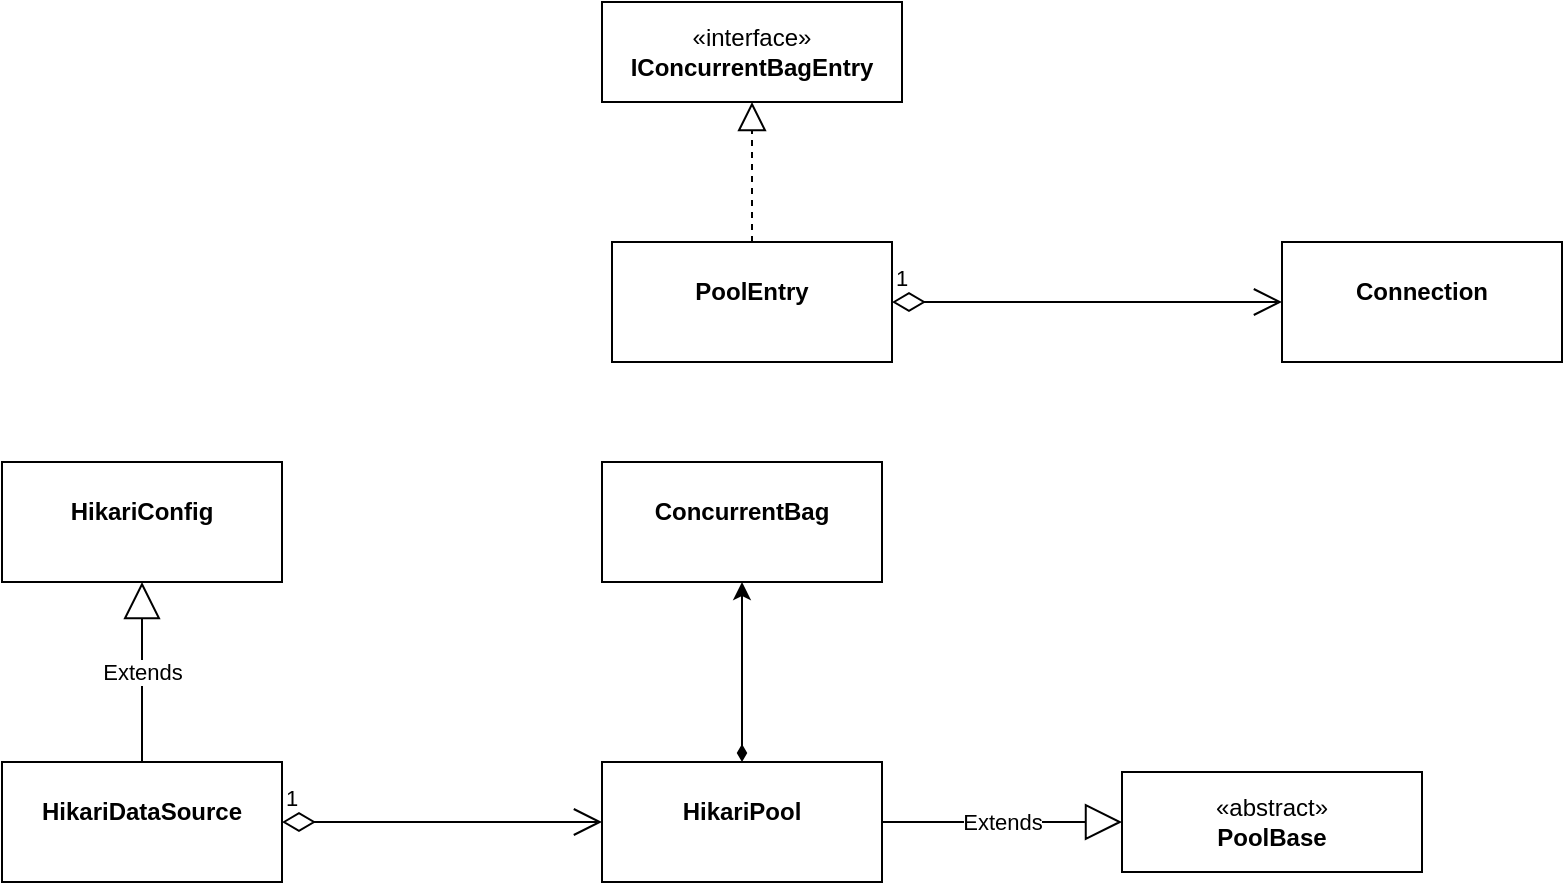<mxfile version="24.2.1" type="github" pages="2">
  <diagram name="继承关系" id="Ao6GckLbddUeRnAB5THA">
    <mxGraphModel dx="1050" dy="557" grid="1" gridSize="10" guides="1" tooltips="1" connect="1" arrows="1" fold="1" page="1" pageScale="1" pageWidth="827" pageHeight="1169" math="0" shadow="0">
      <root>
        <mxCell id="0" />
        <mxCell id="1" parent="0" />
        <mxCell id="X7djAELoI4mjVvjGVqqI-1" value="«interface»&lt;br&gt;&lt;b&gt;IConcurrentBagEntry&lt;/b&gt;" style="html=1;whiteSpace=wrap;" vertex="1" parent="1">
          <mxGeometry x="310" width="150" height="50" as="geometry" />
        </mxCell>
        <mxCell id="X7djAELoI4mjVvjGVqqI-12" value="&lt;p style=&quot;margin:0px;margin-top:4px;text-align:center;&quot;&gt;&lt;br&gt;&lt;b&gt;PoolEntry&lt;/b&gt;&lt;/p&gt;" style="verticalAlign=top;align=left;overflow=fill;html=1;whiteSpace=wrap;" vertex="1" parent="1">
          <mxGeometry x="315" y="120" width="140" height="60" as="geometry" />
        </mxCell>
        <mxCell id="X7djAELoI4mjVvjGVqqI-13" value="&lt;p style=&quot;margin:0px;margin-top:4px;text-align:center;&quot;&gt;&lt;br&gt;&lt;b&gt;Connection&lt;/b&gt;&lt;/p&gt;" style="verticalAlign=top;align=left;overflow=fill;html=1;whiteSpace=wrap;" vertex="1" parent="1">
          <mxGeometry x="650" y="120" width="140" height="60" as="geometry" />
        </mxCell>
        <mxCell id="X7djAELoI4mjVvjGVqqI-16" value="&lt;p style=&quot;margin:0px;margin-top:4px;text-align:center;&quot;&gt;&lt;br&gt;&lt;b&gt;HikariConfig&lt;/b&gt;&lt;/p&gt;" style="verticalAlign=top;align=left;overflow=fill;html=1;whiteSpace=wrap;" vertex="1" parent="1">
          <mxGeometry x="10" y="230" width="140" height="60" as="geometry" />
        </mxCell>
        <mxCell id="X7djAELoI4mjVvjGVqqI-17" value="&lt;p style=&quot;margin:0px;margin-top:4px;text-align:center;&quot;&gt;&lt;br&gt;&lt;b&gt;HikariDataSource&lt;/b&gt;&lt;/p&gt;" style="verticalAlign=top;align=left;overflow=fill;html=1;whiteSpace=wrap;" vertex="1" parent="1">
          <mxGeometry x="10" y="380" width="140" height="60" as="geometry" />
        </mxCell>
        <mxCell id="X7djAELoI4mjVvjGVqqI-18" value="&lt;p style=&quot;margin:0px;margin-top:4px;text-align:center;&quot;&gt;&lt;br&gt;&lt;b&gt;ConcurrentBag&lt;/b&gt;&lt;/p&gt;" style="verticalAlign=top;align=left;overflow=fill;html=1;whiteSpace=wrap;" vertex="1" parent="1">
          <mxGeometry x="310" y="230" width="140" height="60" as="geometry" />
        </mxCell>
        <mxCell id="X7djAELoI4mjVvjGVqqI-20" value="Extends" style="endArrow=block;endSize=16;endFill=0;html=1;rounded=0;exitX=0.5;exitY=0;exitDx=0;exitDy=0;entryX=0.5;entryY=1;entryDx=0;entryDy=0;" edge="1" parent="1" source="X7djAELoI4mjVvjGVqqI-17" target="X7djAELoI4mjVvjGVqqI-16">
          <mxGeometry width="160" relative="1" as="geometry">
            <mxPoint x="5" y="320" as="sourcePoint" />
            <mxPoint x="185" y="320" as="targetPoint" />
          </mxGeometry>
        </mxCell>
        <mxCell id="X7djAELoI4mjVvjGVqqI-21" value="1" style="endArrow=open;html=1;endSize=12;startArrow=diamondThin;startSize=14;startFill=0;edgeStyle=orthogonalEdgeStyle;align=left;verticalAlign=bottom;rounded=0;exitX=1;exitY=0.5;exitDx=0;exitDy=0;entryX=0;entryY=0.5;entryDx=0;entryDy=0;" edge="1" parent="1" source="X7djAELoI4mjVvjGVqqI-12" target="X7djAELoI4mjVvjGVqqI-13">
          <mxGeometry x="-1" y="3" relative="1" as="geometry">
            <mxPoint x="490" y="180" as="sourcePoint" />
            <mxPoint x="650" y="180" as="targetPoint" />
          </mxGeometry>
        </mxCell>
        <mxCell id="X7djAELoI4mjVvjGVqqI-22" value="" style="endArrow=block;dashed=1;endFill=0;endSize=12;html=1;rounded=0;exitX=0.5;exitY=0;exitDx=0;exitDy=0;entryX=0.5;entryY=1;entryDx=0;entryDy=0;" edge="1" parent="1" source="X7djAELoI4mjVvjGVqqI-12" target="X7djAELoI4mjVvjGVqqI-1">
          <mxGeometry width="160" relative="1" as="geometry">
            <mxPoint x="470" y="90" as="sourcePoint" />
            <mxPoint x="630" y="90" as="targetPoint" />
          </mxGeometry>
        </mxCell>
        <mxCell id="X7djAELoI4mjVvjGVqqI-23" value="1" style="endArrow=open;html=1;endSize=12;startArrow=diamondThin;startSize=14;startFill=0;edgeStyle=orthogonalEdgeStyle;align=left;verticalAlign=bottom;rounded=0;exitX=1;exitY=0.5;exitDx=0;exitDy=0;entryX=0;entryY=0.5;entryDx=0;entryDy=0;" edge="1" parent="1" source="X7djAELoI4mjVvjGVqqI-17" target="X7djAELoI4mjVvjGVqqI-25">
          <mxGeometry x="-1" y="3" relative="1" as="geometry">
            <mxPoint x="165" y="409.5" as="sourcePoint" />
            <mxPoint x="330" y="410" as="targetPoint" />
          </mxGeometry>
        </mxCell>
        <mxCell id="X7djAELoI4mjVvjGVqqI-29" style="edgeStyle=orthogonalEdgeStyle;rounded=0;orthogonalLoop=1;jettySize=auto;html=1;exitX=0.5;exitY=0;exitDx=0;exitDy=0;entryX=0.5;entryY=1;entryDx=0;entryDy=0;startArrow=diamondThin;startFill=1;" edge="1" parent="1" source="X7djAELoI4mjVvjGVqqI-25" target="X7djAELoI4mjVvjGVqqI-18">
          <mxGeometry relative="1" as="geometry" />
        </mxCell>
        <mxCell id="X7djAELoI4mjVvjGVqqI-25" value="&lt;p style=&quot;margin:0px;margin-top:4px;text-align:center;&quot;&gt;&lt;br&gt;&lt;b&gt;HikariPool&lt;/b&gt;&lt;/p&gt;" style="verticalAlign=top;align=left;overflow=fill;html=1;whiteSpace=wrap;" vertex="1" parent="1">
          <mxGeometry x="310" y="380" width="140" height="60" as="geometry" />
        </mxCell>
        <mxCell id="X7djAELoI4mjVvjGVqqI-26" value="«abstract»&lt;br&gt;&lt;b&gt;PoolBase&lt;/b&gt;" style="html=1;whiteSpace=wrap;" vertex="1" parent="1">
          <mxGeometry x="570" y="385" width="150" height="50" as="geometry" />
        </mxCell>
        <mxCell id="X7djAELoI4mjVvjGVqqI-27" value="Extends" style="endArrow=block;endSize=16;endFill=0;html=1;rounded=0;exitX=1;exitY=0.5;exitDx=0;exitDy=0;entryX=0;entryY=0.5;entryDx=0;entryDy=0;" edge="1" parent="1" source="X7djAELoI4mjVvjGVqqI-25" target="X7djAELoI4mjVvjGVqqI-26">
          <mxGeometry width="160" relative="1" as="geometry">
            <mxPoint x="390" y="460" as="sourcePoint" />
            <mxPoint x="550" y="460" as="targetPoint" />
          </mxGeometry>
        </mxCell>
      </root>
    </mxGraphModel>
  </diagram>
  <diagram id="UKKDm44GWge5Y3tY6Zo_" name="第 2 页">
    <mxGraphModel dx="1500" dy="796" grid="1" gridSize="10" guides="1" tooltips="1" connect="1" arrows="1" fold="1" page="1" pageScale="1" pageWidth="1600" pageHeight="1500" math="0" shadow="0">
      <root>
        <mxCell id="0" />
        <mxCell id="1" parent="0" />
        <mxCell id="tbKXx8si0z0ONCbY8_ne-24" value="" style="rounded=0;whiteSpace=wrap;html=1;" vertex="1" parent="1">
          <mxGeometry x="40" y="690" width="510" height="290" as="geometry" />
        </mxCell>
        <mxCell id="tbKXx8si0z0ONCbY8_ne-8" value="" style="rounded=0;whiteSpace=wrap;html=1;" vertex="1" parent="1">
          <mxGeometry x="40" y="60" width="620" height="560" as="geometry" />
        </mxCell>
        <mxCell id="tbKXx8si0z0ONCbY8_ne-9" value="&lt;b&gt;HikariPool&lt;/b&gt;" style="text;html=1;align=center;verticalAlign=middle;whiteSpace=wrap;rounded=0;" vertex="1" parent="1">
          <mxGeometry x="320" y="70" width="60" height="30" as="geometry" />
        </mxCell>
        <mxCell id="tbKXx8si0z0ONCbY8_ne-10" value="ConcurrentBag&amp;lt;PoolEntry&amp;gt;&lt;div&gt;&lt;b&gt;concurrentBag&lt;/b&gt;&lt;/div&gt;" style="rounded=0;whiteSpace=wrap;html=1;" vertex="1" parent="1">
          <mxGeometry x="62.5" y="110" width="180" height="60" as="geometry" />
        </mxCell>
        <mxCell id="tbKXx8si0z0ONCbY8_ne-11" value="&lt;div&gt;core=1, max=1, queueSize=maxPoolSize&lt;/div&gt;&lt;b&gt;addConnectionExecutor&lt;/b&gt;&lt;div&gt;&lt;font color=&quot;#1d672a&quot;&gt;异步增加连接&lt;/font&gt;&lt;/div&gt;" style="rounded=0;whiteSpace=wrap;html=1;" vertex="1" parent="1">
          <mxGeometry x="62.5" y="200" width="217.5" height="60" as="geometry" />
        </mxCell>
        <mxCell id="tbKXx8si0z0ONCbY8_ne-12" value="&lt;div&gt;core=1, max=1, queueSize=maxPoolSize&lt;/div&gt;&lt;b&gt;closeConnectionExecutor&lt;/b&gt;&lt;div&gt;&lt;font color=&quot;#f20202&quot;&gt;异步关闭连接，满足条件时创建增加新连接的任务&lt;/font&gt;&lt;/div&gt;" style="rounded=0;whiteSpace=wrap;html=1;" vertex="1" parent="1">
          <mxGeometry x="340" y="200" width="267.5" height="60" as="geometry" />
        </mxCell>
        <mxCell id="tbKXx8si0z0ONCbY8_ne-20" style="edgeStyle=orthogonalEdgeStyle;rounded=0;orthogonalLoop=1;jettySize=auto;html=1;exitX=1;exitY=0.5;exitDx=0;exitDy=0;entryX=0;entryY=0.5;entryDx=0;entryDy=0;" edge="1" parent="1" source="tbKXx8si0z0ONCbY8_ne-13" target="tbKXx8si0z0ONCbY8_ne-14">
          <mxGeometry relative="1" as="geometry" />
        </mxCell>
        <mxCell id="tbKXx8si0z0ONCbY8_ne-21" style="edgeStyle=orthogonalEdgeStyle;rounded=0;orthogonalLoop=1;jettySize=auto;html=1;exitX=1;exitY=0.5;exitDx=0;exitDy=0;entryX=0;entryY=0.5;entryDx=0;entryDy=0;" edge="1" parent="1" source="tbKXx8si0z0ONCbY8_ne-13" target="tbKXx8si0z0ONCbY8_ne-15">
          <mxGeometry relative="1" as="geometry" />
        </mxCell>
        <mxCell id="tbKXx8si0z0ONCbY8_ne-22" style="edgeStyle=orthogonalEdgeStyle;rounded=0;orthogonalLoop=1;jettySize=auto;html=1;exitX=1;exitY=0.5;exitDx=0;exitDy=0;entryX=0;entryY=0.5;entryDx=0;entryDy=0;" edge="1" parent="1" source="tbKXx8si0z0ONCbY8_ne-13" target="tbKXx8si0z0ONCbY8_ne-16">
          <mxGeometry relative="1" as="geometry" />
        </mxCell>
        <mxCell id="tbKXx8si0z0ONCbY8_ne-23" style="edgeStyle=orthogonalEdgeStyle;rounded=0;orthogonalLoop=1;jettySize=auto;html=1;exitX=1;exitY=0.5;exitDx=0;exitDy=0;entryX=0;entryY=0.5;entryDx=0;entryDy=0;" edge="1" parent="1" source="tbKXx8si0z0ONCbY8_ne-13" target="tbKXx8si0z0ONCbY8_ne-17">
          <mxGeometry relative="1" as="geometry" />
        </mxCell>
        <mxCell id="tbKXx8si0z0ONCbY8_ne-13" value="&lt;div&gt;core=1&lt;/div&gt;&lt;b&gt;houseKeepingExecutorService&lt;/b&gt;" style="rounded=0;whiteSpace=wrap;html=1;" vertex="1" parent="1">
          <mxGeometry x="62.5" y="420" width="217.5" height="70" as="geometry" />
        </mxCell>
        <mxCell id="tbKXx8si0z0ONCbY8_ne-14" value="&lt;div&gt;&lt;font color=&quot;#f60404&quot;&gt;条件：keepaliveTime &amp;gt; 0&lt;/font&gt;&lt;/div&gt;&lt;div&gt;&lt;b&gt;KeepaliveTask&lt;/b&gt;&lt;/div&gt;间隔keepaliveTime定时对连接探活" style="rounded=0;whiteSpace=wrap;html=1;align=center;" vertex="1" parent="1">
          <mxGeometry x="370" y="270" width="200" height="60" as="geometry" />
        </mxCell>
        <mxCell id="tbKXx8si0z0ONCbY8_ne-15" value="&lt;div&gt;&lt;font color=&quot;#f60404&quot;&gt;条件：maxLifeTime &amp;gt; 0&lt;/font&gt;&lt;/div&gt;&lt;div&gt;&lt;b&gt;maxLifeTimeTask&lt;/b&gt;&lt;/div&gt;间隔maxLifetime对连接打上evicted" style="rounded=0;whiteSpace=wrap;html=1;align=center;" vertex="1" parent="1">
          <mxGeometry x="370" y="350" width="200" height="60" as="geometry" />
        </mxCell>
        <mxCell id="tbKXx8si0z0ONCbY8_ne-16" value="&lt;div&gt;&lt;font color=&quot;#f60404&quot;&gt;条件：leakDetectionThreshold &amp;gt; 0&lt;/font&gt;&lt;/div&gt;&lt;div&gt;&lt;b&gt;ProxyLeakTask&lt;/b&gt;&lt;/div&gt;间隔leakDetectionThreshold对连接进行泄漏检测" style="rounded=0;whiteSpace=wrap;html=1;align=center;" vertex="1" parent="1">
          <mxGeometry x="370" y="440" width="200" height="60" as="geometry" />
        </mxCell>
        <mxCell id="tbKXx8si0z0ONCbY8_ne-17" value="&lt;div&gt;&lt;b style=&quot;background-color: initial;&quot;&gt;HouseKeeper&lt;/b&gt;&lt;br&gt;&lt;/div&gt;默认间隔30秒：&lt;div&gt;给超出idleTimeout的空闲连接打上evicted&lt;/div&gt;&lt;div&gt;&lt;span style=&quot;background-color: initial;&quot;&gt;fillPool尝试保持连接池中的空闲连接数=minimumPoolSize&lt;/span&gt;&lt;/div&gt;" style="rounded=0;whiteSpace=wrap;html=1;align=center;" vertex="1" parent="1">
          <mxGeometry x="370" y="530" width="240" height="80" as="geometry" />
        </mxCell>
        <mxCell id="tbKXx8si0z0ONCbY8_ne-25" value="&lt;b&gt;ConcurrentBag&lt;/b&gt;" style="text;html=1;align=center;verticalAlign=middle;whiteSpace=wrap;rounded=0;" vertex="1" parent="1">
          <mxGeometry x="42.5" y="700" width="85" height="30" as="geometry" />
        </mxCell>
        <mxCell id="tbKXx8si0z0ONCbY8_ne-26" value="ThreadLocal&amp;lt;List&amp;lt;Object&amp;gt;&amp;gt;&lt;div&gt;&lt;b&gt;threadList&lt;/b&gt;&lt;/div&gt;" style="rounded=0;whiteSpace=wrap;html=1;" vertex="1" parent="1">
          <mxGeometry x="47.5" y="780" width="180" height="60" as="geometry" />
        </mxCell>
        <mxCell id="tbKXx8si0z0ONCbY8_ne-27" value="&lt;div&gt;CopyOnWriteList&amp;lt;PoolEntry&amp;gt;&lt;/div&gt;&lt;div&gt;&lt;b&gt;sharedList&lt;/b&gt;&lt;/div&gt;" style="rounded=0;whiteSpace=wrap;html=1;" vertex="1" parent="1">
          <mxGeometry x="350" y="780" width="180" height="60" as="geometry" />
        </mxCell>
        <mxCell id="tbKXx8si0z0ONCbY8_ne-28" value="&lt;div&gt;SynchronousQueue&amp;lt;PoolEntry&amp;gt;&lt;/div&gt;&lt;div&gt;&lt;b&gt;handOffQueue&lt;/b&gt;&lt;/div&gt;" style="rounded=0;whiteSpace=wrap;html=1;" vertex="1" parent="1">
          <mxGeometry x="47.5" y="916" width="290" height="60" as="geometry" />
        </mxCell>
        <mxCell id="tbKXx8si0z0ONCbY8_ne-29" value="AtomicInteger&lt;div&gt;&lt;b&gt;waiters&lt;/b&gt;&lt;/div&gt;" style="ellipse;whiteSpace=wrap;html=1;" vertex="1" parent="1">
          <mxGeometry x="410" y="890" width="120" height="80" as="geometry" />
        </mxCell>
        <mxCell id="tbKXx8si0z0ONCbY8_ne-62" style="edgeStyle=orthogonalEdgeStyle;rounded=0;orthogonalLoop=1;jettySize=auto;html=1;exitX=1;exitY=0.5;exitDx=0;exitDy=0;entryX=0.5;entryY=0;entryDx=0;entryDy=0;" edge="1" parent="1" source="tbKXx8si0z0ONCbY8_ne-46" target="tbKXx8si0z0ONCbY8_ne-27">
          <mxGeometry relative="1" as="geometry" />
        </mxCell>
        <mxCell id="tbKXx8si0z0ONCbY8_ne-63" value="add" style="edgeLabel;html=1;align=center;verticalAlign=middle;resizable=0;points=[];" vertex="1" connectable="0" parent="tbKXx8si0z0ONCbY8_ne-62">
          <mxGeometry x="-0.086" y="-2" relative="1" as="geometry">
            <mxPoint as="offset" />
          </mxGeometry>
        </mxCell>
        <mxCell id="tbKXx8si0z0ONCbY8_ne-64" style="edgeStyle=orthogonalEdgeStyle;rounded=0;orthogonalLoop=1;jettySize=auto;html=1;exitX=0.5;exitY=1;exitDx=0;exitDy=0;entryX=0.75;entryY=0;entryDx=0;entryDy=0;" edge="1" parent="1" source="tbKXx8si0z0ONCbY8_ne-46" target="tbKXx8si0z0ONCbY8_ne-28">
          <mxGeometry relative="1" as="geometry" />
        </mxCell>
        <mxCell id="tbKXx8si0z0ONCbY8_ne-46" value="&lt;span style=&quot;text-wrap: nowrap;&quot;&gt;add connection&lt;/span&gt;" style="rounded=1;whiteSpace=wrap;html=1;" vertex="1" parent="1">
          <mxGeometry x="206" y="700" width="120" height="60" as="geometry" />
        </mxCell>
        <mxCell id="tbKXx8si0z0ONCbY8_ne-52" value="&lt;font color=&quot;#f11809&quot;&gt;当前有线程尝试poll()&lt;/font&gt;&lt;div&gt;&lt;font color=&quot;#f11809&quot;&gt;获取连接--等待线程数&amp;gt;0&lt;/font&gt;&lt;/div&gt;" style="text;html=1;align=center;verticalAlign=middle;whiteSpace=wrap;rounded=0;" vertex="1" parent="1">
          <mxGeometry x="62.5" y="850" width="187.5" height="30" as="geometry" />
        </mxCell>
        <mxCell id="tbKXx8si0z0ONCbY8_ne-65" value="" style="rounded=0;whiteSpace=wrap;html=1;" vertex="1" parent="1">
          <mxGeometry x="720" y="690" width="510" height="290" as="geometry" />
        </mxCell>
        <mxCell id="tbKXx8si0z0ONCbY8_ne-66" value="&lt;b&gt;ConcurrentBag&lt;/b&gt;" style="text;html=1;align=center;verticalAlign=middle;whiteSpace=wrap;rounded=0;" vertex="1" parent="1">
          <mxGeometry x="722.5" y="700" width="85" height="30" as="geometry" />
        </mxCell>
        <mxCell id="tbKXx8si0z0ONCbY8_ne-67" value="ThreadLocal&amp;lt;List&amp;lt;Object&amp;gt;&amp;gt;&lt;div&gt;&lt;b&gt;threadList&lt;/b&gt;&lt;/div&gt;" style="rounded=0;whiteSpace=wrap;html=1;" vertex="1" parent="1">
          <mxGeometry x="720" y="780" width="180" height="60" as="geometry" />
        </mxCell>
        <mxCell id="tbKXx8si0z0ONCbY8_ne-68" value="&lt;div&gt;CopyOnWriteList&amp;lt;PoolEntry&amp;gt;&lt;/div&gt;&lt;div&gt;&lt;b&gt;sharedList&lt;/b&gt;&lt;/div&gt;" style="rounded=0;whiteSpace=wrap;html=1;" vertex="1" parent="1">
          <mxGeometry x="1030" y="780" width="180" height="60" as="geometry" />
        </mxCell>
        <mxCell id="tbKXx8si0z0ONCbY8_ne-69" value="&lt;div&gt;SynchronousQueue&amp;lt;PoolEntry&amp;gt;&lt;/div&gt;&lt;div&gt;&lt;b&gt;handOffQueue&lt;/b&gt;&lt;/div&gt;" style="rounded=0;whiteSpace=wrap;html=1;" vertex="1" parent="1">
          <mxGeometry x="727.5" y="916" width="290" height="60" as="geometry" />
        </mxCell>
        <mxCell id="tbKXx8si0z0ONCbY8_ne-70" value="AtomicInteger&lt;div&gt;&lt;b&gt;waiters&lt;/b&gt;&lt;/div&gt;" style="ellipse;whiteSpace=wrap;html=1;" vertex="1" parent="1">
          <mxGeometry x="1090" y="890" width="120" height="80" as="geometry" />
        </mxCell>
        <mxCell id="tbKXx8si0z0ONCbY8_ne-71" style="edgeStyle=orthogonalEdgeStyle;rounded=0;orthogonalLoop=1;jettySize=auto;html=1;exitX=1;exitY=0.5;exitDx=0;exitDy=0;entryX=0.5;entryY=0;entryDx=0;entryDy=0;" edge="1" parent="1" source="tbKXx8si0z0ONCbY8_ne-74" target="tbKXx8si0z0ONCbY8_ne-68">
          <mxGeometry relative="1" as="geometry" />
        </mxCell>
        <mxCell id="tbKXx8si0z0ONCbY8_ne-72" value="remove" style="edgeLabel;html=1;align=center;verticalAlign=middle;resizable=0;points=[];" vertex="1" connectable="0" parent="tbKXx8si0z0ONCbY8_ne-71">
          <mxGeometry x="-0.086" y="-2" relative="1" as="geometry">
            <mxPoint as="offset" />
          </mxGeometry>
        </mxCell>
        <mxCell id="tbKXx8si0z0ONCbY8_ne-76" style="edgeStyle=orthogonalEdgeStyle;rounded=0;orthogonalLoop=1;jettySize=auto;html=1;exitX=0.5;exitY=1;exitDx=0;exitDy=0;entryX=1;entryY=0.5;entryDx=0;entryDy=0;" edge="1" parent="1" source="tbKXx8si0z0ONCbY8_ne-74" target="tbKXx8si0z0ONCbY8_ne-67">
          <mxGeometry relative="1" as="geometry" />
        </mxCell>
        <mxCell id="tbKXx8si0z0ONCbY8_ne-77" value="remove" style="edgeLabel;html=1;align=center;verticalAlign=middle;resizable=0;points=[];" vertex="1" connectable="0" parent="tbKXx8si0z0ONCbY8_ne-76">
          <mxGeometry x="-0.333" relative="1" as="geometry">
            <mxPoint y="1" as="offset" />
          </mxGeometry>
        </mxCell>
        <mxCell id="tbKXx8si0z0ONCbY8_ne-74" value="&lt;span style=&quot;text-wrap: nowrap;&quot;&gt;remove connection&lt;/span&gt;" style="rounded=1;whiteSpace=wrap;html=1;" vertex="1" parent="1">
          <mxGeometry x="886" y="700" width="120" height="60" as="geometry" />
        </mxCell>
        <mxCell id="tbKXx8si0z0ONCbY8_ne-78" value="&lt;font color=&quot;#f11809&quot;&gt;利用CAS将poolEntry状态置为remove&lt;/font&gt;" style="text;html=1;align=center;verticalAlign=middle;whiteSpace=wrap;rounded=0;" vertex="1" parent="1">
          <mxGeometry x="1020" y="700" width="190" height="30" as="geometry" />
        </mxCell>
        <mxCell id="tbKXx8si0z0ONCbY8_ne-79" value="" style="rounded=0;whiteSpace=wrap;html=1;" vertex="1" parent="1">
          <mxGeometry x="42.5" y="1120" width="527.5" height="290" as="geometry" />
        </mxCell>
        <mxCell id="tbKXx8si0z0ONCbY8_ne-80" value="&lt;b&gt;ConcurrentBag&lt;/b&gt;" style="text;html=1;align=center;verticalAlign=middle;whiteSpace=wrap;rounded=0;" vertex="1" parent="1">
          <mxGeometry x="45" y="1130" width="85" height="30" as="geometry" />
        </mxCell>
        <mxCell id="tbKXx8si0z0ONCbY8_ne-81" value="ThreadLocal&amp;lt;List&amp;lt;Object&amp;gt;&amp;gt;&lt;div&gt;&lt;b&gt;threadList&lt;/b&gt;&lt;/div&gt;" style="rounded=0;whiteSpace=wrap;html=1;" vertex="1" parent="1">
          <mxGeometry x="42.5" y="1230" width="180" height="60" as="geometry" />
        </mxCell>
        <mxCell id="tbKXx8si0z0ONCbY8_ne-82" value="&lt;div&gt;CopyOnWriteList&amp;lt;PoolEntry&amp;gt;&lt;/div&gt;&lt;div&gt;&lt;b&gt;sharedList&lt;/b&gt;&lt;/div&gt;" style="rounded=0;whiteSpace=wrap;html=1;" vertex="1" parent="1">
          <mxGeometry x="383.75" y="1190" width="180" height="60" as="geometry" />
        </mxCell>
        <mxCell id="tbKXx8si0z0ONCbY8_ne-83" value="&lt;div&gt;SynchronousQueue&amp;lt;PoolEntry&amp;gt;&lt;/div&gt;&lt;div&gt;&lt;b&gt;handOffQueue&lt;/b&gt;&lt;/div&gt;" style="rounded=0;whiteSpace=wrap;html=1;" vertex="1" parent="1">
          <mxGeometry x="47.5" y="1330" width="290" height="60" as="geometry" />
        </mxCell>
        <mxCell id="tbKXx8si0z0ONCbY8_ne-84" value="AtomicInteger&lt;div&gt;&lt;b&gt;waiters&lt;/b&gt;&lt;/div&gt;" style="ellipse;whiteSpace=wrap;html=1;" vertex="1" parent="1">
          <mxGeometry x="430" y="1310" width="120" height="80" as="geometry" />
        </mxCell>
        <mxCell id="tbKXx8si0z0ONCbY8_ne-85" style="edgeStyle=orthogonalEdgeStyle;rounded=0;orthogonalLoop=1;jettySize=auto;html=1;exitX=1;exitY=0.5;exitDx=0;exitDy=0;entryX=0.5;entryY=0;entryDx=0;entryDy=0;" edge="1" parent="1" source="tbKXx8si0z0ONCbY8_ne-89" target="tbKXx8si0z0ONCbY8_ne-82">
          <mxGeometry relative="1" as="geometry" />
        </mxCell>
        <mxCell id="tbKXx8si0z0ONCbY8_ne-86" value="2.threadList未获取到" style="edgeLabel;html=1;align=center;verticalAlign=middle;resizable=0;points=[];" vertex="1" connectable="0" parent="tbKXx8si0z0ONCbY8_ne-85">
          <mxGeometry x="-0.086" y="-2" relative="1" as="geometry">
            <mxPoint as="offset" />
          </mxGeometry>
        </mxCell>
        <mxCell id="tbKXx8si0z0ONCbY8_ne-87" style="edgeStyle=orthogonalEdgeStyle;rounded=0;orthogonalLoop=1;jettySize=auto;html=1;exitX=0.5;exitY=1;exitDx=0;exitDy=0;entryX=1;entryY=0.5;entryDx=0;entryDy=0;" edge="1" parent="1" source="tbKXx8si0z0ONCbY8_ne-89" target="tbKXx8si0z0ONCbY8_ne-81">
          <mxGeometry relative="1" as="geometry" />
        </mxCell>
        <mxCell id="tbKXx8si0z0ONCbY8_ne-88" value="1.遍历尝试获取连接" style="edgeLabel;html=1;align=center;verticalAlign=middle;resizable=0;points=[];" vertex="1" connectable="0" parent="tbKXx8si0z0ONCbY8_ne-87">
          <mxGeometry x="-0.333" relative="1" as="geometry">
            <mxPoint x="-1" y="1" as="offset" />
          </mxGeometry>
        </mxCell>
        <mxCell id="tbKXx8si0z0ONCbY8_ne-91" style="edgeStyle=orthogonalEdgeStyle;rounded=0;orthogonalLoop=1;jettySize=auto;html=1;exitX=0.75;exitY=1;exitDx=0;exitDy=0;entryX=1;entryY=0.5;entryDx=0;entryDy=0;" edge="1" parent="1" source="tbKXx8si0z0ONCbY8_ne-89" target="tbKXx8si0z0ONCbY8_ne-83">
          <mxGeometry relative="1" as="geometry" />
        </mxCell>
        <mxCell id="tbKXx8si0z0ONCbY8_ne-92" value="3.尝试在timeout时间内poll()获取连接" style="edgeLabel;html=1;align=center;verticalAlign=middle;resizable=0;points=[];" vertex="1" connectable="0" parent="tbKXx8si0z0ONCbY8_ne-91">
          <mxGeometry x="0.35" relative="1" as="geometry">
            <mxPoint as="offset" />
          </mxGeometry>
        </mxCell>
        <mxCell id="tbKXx8si0z0ONCbY8_ne-89" value="&lt;span style=&quot;text-wrap: nowrap;&quot;&gt;borrow connection&lt;/span&gt;" style="rounded=1;whiteSpace=wrap;html=1;" vertex="1" parent="1">
          <mxGeometry x="208.5" y="1130" width="120" height="60" as="geometry" />
        </mxCell>
        <mxCell id="tbKXx8si0z0ONCbY8_ne-90" value="&lt;font color=&quot;#f11809&quot;&gt;利用CAS将poolEntry状态置为use&lt;/font&gt;" style="text;html=1;align=center;verticalAlign=middle;whiteSpace=wrap;rounded=0;" vertex="1" parent="1">
          <mxGeometry x="61.25" y="1190" width="190" height="30" as="geometry" />
        </mxCell>
        <mxCell id="tbKXx8si0z0ONCbY8_ne-93" value="获取连接过程中通过往closeConnectionExecutor中增加任务，&lt;div&gt;关闭已经标记为evicted的连接、存活校验失败的连接&lt;/div&gt;" style="text;html=1;align=center;verticalAlign=middle;whiteSpace=wrap;rounded=0;" vertex="1" parent="1">
          <mxGeometry x="735" y="90" width="365" height="80" as="geometry" />
        </mxCell>
        <mxCell id="tbKXx8si0z0ONCbY8_ne-94" value="" style="rounded=0;whiteSpace=wrap;html=1;" vertex="1" parent="1">
          <mxGeometry x="720" y="1120" width="510" height="290" as="geometry" />
        </mxCell>
        <mxCell id="tbKXx8si0z0ONCbY8_ne-95" value="&lt;b&gt;ConcurrentBag&lt;/b&gt;" style="text;html=1;align=center;verticalAlign=middle;whiteSpace=wrap;rounded=0;" vertex="1" parent="1">
          <mxGeometry x="722.5" y="1130" width="85" height="30" as="geometry" />
        </mxCell>
        <mxCell id="tbKXx8si0z0ONCbY8_ne-96" value="ThreadLocal&amp;lt;List&amp;lt;Object&amp;gt;&amp;gt;&lt;div&gt;&lt;b&gt;threadList&lt;/b&gt;&lt;/div&gt;" style="rounded=0;whiteSpace=wrap;html=1;" vertex="1" parent="1">
          <mxGeometry x="727.5" y="1210" width="180" height="60" as="geometry" />
        </mxCell>
        <mxCell id="tbKXx8si0z0ONCbY8_ne-97" value="&lt;div&gt;CopyOnWriteList&amp;lt;PoolEntry&amp;gt;&lt;/div&gt;&lt;div&gt;&lt;b&gt;sharedList&lt;/b&gt;&lt;/div&gt;" style="rounded=0;whiteSpace=wrap;html=1;" vertex="1" parent="1">
          <mxGeometry x="1050" y="1210" width="180" height="60" as="geometry" />
        </mxCell>
        <mxCell id="tbKXx8si0z0ONCbY8_ne-98" value="&lt;div&gt;SynchronousQueue&amp;lt;PoolEntry&amp;gt;&lt;/div&gt;&lt;div&gt;&lt;b&gt;handOffQueue&lt;/b&gt;&lt;/div&gt;" style="rounded=0;whiteSpace=wrap;html=1;" vertex="1" parent="1">
          <mxGeometry x="727.5" y="1346" width="290" height="60" as="geometry" />
        </mxCell>
        <mxCell id="tbKXx8si0z0ONCbY8_ne-99" value="AtomicInteger&lt;div&gt;&lt;b&gt;waiters&lt;/b&gt;&lt;/div&gt;" style="ellipse;whiteSpace=wrap;html=1;" vertex="1" parent="1">
          <mxGeometry x="1090" y="1320" width="120" height="80" as="geometry" />
        </mxCell>
        <mxCell id="tbKXx8si0z0ONCbY8_ne-100" style="edgeStyle=orthogonalEdgeStyle;rounded=0;orthogonalLoop=1;jettySize=auto;html=1;exitX=1;exitY=0.5;exitDx=0;exitDy=0;entryX=0.5;entryY=0;entryDx=0;entryDy=0;" edge="1" parent="1" source="tbKXx8si0z0ONCbY8_ne-103" target="tbKXx8si0z0ONCbY8_ne-97">
          <mxGeometry relative="1" as="geometry" />
        </mxCell>
        <mxCell id="tbKXx8si0z0ONCbY8_ne-101" value="1.CAS更改poolEntry状态为not use" style="edgeLabel;html=1;align=center;verticalAlign=middle;resizable=0;points=[];" vertex="1" connectable="0" parent="tbKXx8si0z0ONCbY8_ne-100">
          <mxGeometry x="-0.086" y="-2" relative="1" as="geometry">
            <mxPoint as="offset" />
          </mxGeometry>
        </mxCell>
        <mxCell id="tbKXx8si0z0ONCbY8_ne-105" style="edgeStyle=orthogonalEdgeStyle;rounded=0;orthogonalLoop=1;jettySize=auto;html=1;exitX=0.5;exitY=1;exitDx=0;exitDy=0;entryX=0.75;entryY=0;entryDx=0;entryDy=0;" edge="1" parent="1" source="tbKXx8si0z0ONCbY8_ne-103" target="tbKXx8si0z0ONCbY8_ne-98">
          <mxGeometry relative="1" as="geometry" />
        </mxCell>
        <mxCell id="tbKXx8si0z0ONCbY8_ne-106" value="offer" style="edgeLabel;html=1;align=center;verticalAlign=middle;resizable=0;points=[];" vertex="1" connectable="0" parent="tbKXx8si0z0ONCbY8_ne-105">
          <mxGeometry x="0.399" y="1" relative="1" as="geometry">
            <mxPoint as="offset" />
          </mxGeometry>
        </mxCell>
        <mxCell id="tbKXx8si0z0ONCbY8_ne-107" style="edgeStyle=orthogonalEdgeStyle;rounded=0;orthogonalLoop=1;jettySize=auto;html=1;exitX=0;exitY=0.5;exitDx=0;exitDy=0;entryX=0.25;entryY=0;entryDx=0;entryDy=0;" edge="1" parent="1" source="tbKXx8si0z0ONCbY8_ne-103" target="tbKXx8si0z0ONCbY8_ne-96">
          <mxGeometry relative="1" as="geometry" />
        </mxCell>
        <mxCell id="tbKXx8si0z0ONCbY8_ne-108" value="3.add" style="edgeLabel;html=1;align=center;verticalAlign=middle;resizable=0;points=[];" vertex="1" connectable="0" parent="tbKXx8si0z0ONCbY8_ne-107">
          <mxGeometry x="0.504" y="-1" relative="1" as="geometry">
            <mxPoint as="offset" />
          </mxGeometry>
        </mxCell>
        <mxCell id="tbKXx8si0z0ONCbY8_ne-103" value="&lt;span style=&quot;text-wrap: nowrap;&quot;&gt;requite connection&lt;/span&gt;" style="rounded=1;whiteSpace=wrap;html=1;" vertex="1" parent="1">
          <mxGeometry x="857.5" y="1130" width="120" height="60" as="geometry" />
        </mxCell>
        <mxCell id="tbKXx8si0z0ONCbY8_ne-104" value="&lt;font color=&quot;#f11809&quot;&gt;2.当前有线程尝试poll()&lt;/font&gt;&lt;div&gt;&lt;font color=&quot;#f11809&quot;&gt;获取连接--等待线程数&amp;gt;0&lt;/font&gt;&lt;/div&gt;" style="text;html=1;align=center;verticalAlign=middle;whiteSpace=wrap;rounded=0;" vertex="1" parent="1">
          <mxGeometry x="742.5" y="1280" width="187.5" height="30" as="geometry" />
        </mxCell>
      </root>
    </mxGraphModel>
  </diagram>
</mxfile>
